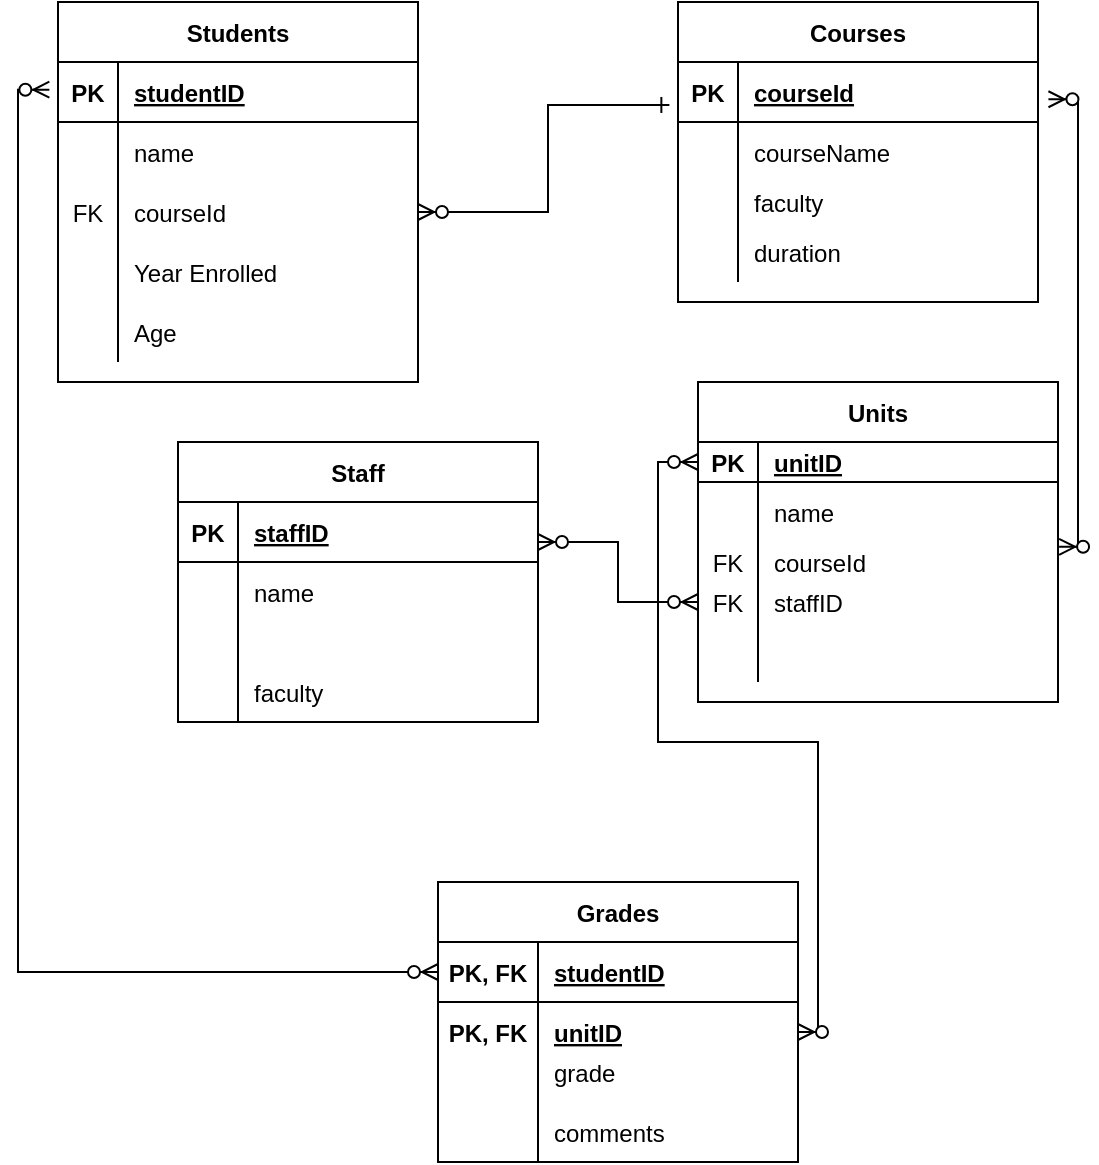 <mxfile version="18.1.3" type="github">
  <diagram id="NqWKDkfyGktA_WCRsADl" name="Page-1">
    <mxGraphModel dx="684" dy="315" grid="1" gridSize="10" guides="1" tooltips="1" connect="1" arrows="1" fold="1" page="1" pageScale="1" pageWidth="850" pageHeight="1100" math="0" shadow="0">
      <root>
        <mxCell id="0" />
        <mxCell id="1" parent="0" />
        <mxCell id="0zfc_iU159OpyE-78FJm-1" value="Students" style="shape=table;startSize=30;container=1;collapsible=1;childLayout=tableLayout;fixedRows=1;rowLines=0;fontStyle=1;align=center;resizeLast=1;" vertex="1" parent="1">
          <mxGeometry x="160" y="110" width="180" height="190" as="geometry" />
        </mxCell>
        <mxCell id="0zfc_iU159OpyE-78FJm-2" value="" style="shape=tableRow;horizontal=0;startSize=0;swimlaneHead=0;swimlaneBody=0;fillColor=none;collapsible=0;dropTarget=0;points=[[0,0.5],[1,0.5]];portConstraint=eastwest;top=0;left=0;right=0;bottom=1;" vertex="1" parent="0zfc_iU159OpyE-78FJm-1">
          <mxGeometry y="30" width="180" height="30" as="geometry" />
        </mxCell>
        <mxCell id="0zfc_iU159OpyE-78FJm-3" value="PK" style="shape=partialRectangle;connectable=0;fillColor=none;top=0;left=0;bottom=0;right=0;fontStyle=1;overflow=hidden;" vertex="1" parent="0zfc_iU159OpyE-78FJm-2">
          <mxGeometry width="30" height="30" as="geometry">
            <mxRectangle width="30" height="30" as="alternateBounds" />
          </mxGeometry>
        </mxCell>
        <mxCell id="0zfc_iU159OpyE-78FJm-4" value="studentID" style="shape=partialRectangle;connectable=0;fillColor=none;top=0;left=0;bottom=0;right=0;align=left;spacingLeft=6;fontStyle=5;overflow=hidden;" vertex="1" parent="0zfc_iU159OpyE-78FJm-2">
          <mxGeometry x="30" width="150" height="30" as="geometry">
            <mxRectangle width="150" height="30" as="alternateBounds" />
          </mxGeometry>
        </mxCell>
        <mxCell id="0zfc_iU159OpyE-78FJm-5" value="" style="shape=tableRow;horizontal=0;startSize=0;swimlaneHead=0;swimlaneBody=0;fillColor=none;collapsible=0;dropTarget=0;points=[[0,0.5],[1,0.5]];portConstraint=eastwest;top=0;left=0;right=0;bottom=0;" vertex="1" parent="0zfc_iU159OpyE-78FJm-1">
          <mxGeometry y="60" width="180" height="30" as="geometry" />
        </mxCell>
        <mxCell id="0zfc_iU159OpyE-78FJm-6" value="" style="shape=partialRectangle;connectable=0;fillColor=none;top=0;left=0;bottom=0;right=0;editable=1;overflow=hidden;" vertex="1" parent="0zfc_iU159OpyE-78FJm-5">
          <mxGeometry width="30" height="30" as="geometry">
            <mxRectangle width="30" height="30" as="alternateBounds" />
          </mxGeometry>
        </mxCell>
        <mxCell id="0zfc_iU159OpyE-78FJm-7" value="name" style="shape=partialRectangle;connectable=0;fillColor=none;top=0;left=0;bottom=0;right=0;align=left;spacingLeft=6;overflow=hidden;" vertex="1" parent="0zfc_iU159OpyE-78FJm-5">
          <mxGeometry x="30" width="150" height="30" as="geometry">
            <mxRectangle width="150" height="30" as="alternateBounds" />
          </mxGeometry>
        </mxCell>
        <mxCell id="0zfc_iU159OpyE-78FJm-8" value="" style="shape=tableRow;horizontal=0;startSize=0;swimlaneHead=0;swimlaneBody=0;fillColor=none;collapsible=0;dropTarget=0;points=[[0,0.5],[1,0.5]];portConstraint=eastwest;top=0;left=0;right=0;bottom=0;" vertex="1" parent="0zfc_iU159OpyE-78FJm-1">
          <mxGeometry y="90" width="180" height="30" as="geometry" />
        </mxCell>
        <mxCell id="0zfc_iU159OpyE-78FJm-9" value="FK" style="shape=partialRectangle;connectable=0;fillColor=none;top=0;left=0;bottom=0;right=0;editable=1;overflow=hidden;" vertex="1" parent="0zfc_iU159OpyE-78FJm-8">
          <mxGeometry width="30" height="30" as="geometry">
            <mxRectangle width="30" height="30" as="alternateBounds" />
          </mxGeometry>
        </mxCell>
        <mxCell id="0zfc_iU159OpyE-78FJm-10" value="courseId" style="shape=partialRectangle;connectable=0;fillColor=none;top=0;left=0;bottom=0;right=0;align=left;spacingLeft=6;overflow=hidden;" vertex="1" parent="0zfc_iU159OpyE-78FJm-8">
          <mxGeometry x="30" width="150" height="30" as="geometry">
            <mxRectangle width="150" height="30" as="alternateBounds" />
          </mxGeometry>
        </mxCell>
        <mxCell id="0zfc_iU159OpyE-78FJm-11" value="" style="shape=tableRow;horizontal=0;startSize=0;swimlaneHead=0;swimlaneBody=0;fillColor=none;collapsible=0;dropTarget=0;points=[[0,0.5],[1,0.5]];portConstraint=eastwest;top=0;left=0;right=0;bottom=0;" vertex="1" parent="0zfc_iU159OpyE-78FJm-1">
          <mxGeometry y="120" width="180" height="30" as="geometry" />
        </mxCell>
        <mxCell id="0zfc_iU159OpyE-78FJm-12" value="" style="shape=partialRectangle;connectable=0;fillColor=none;top=0;left=0;bottom=0;right=0;editable=1;overflow=hidden;" vertex="1" parent="0zfc_iU159OpyE-78FJm-11">
          <mxGeometry width="30" height="30" as="geometry">
            <mxRectangle width="30" height="30" as="alternateBounds" />
          </mxGeometry>
        </mxCell>
        <mxCell id="0zfc_iU159OpyE-78FJm-13" value="Year Enrolled" style="shape=partialRectangle;connectable=0;fillColor=none;top=0;left=0;bottom=0;right=0;align=left;spacingLeft=6;overflow=hidden;" vertex="1" parent="0zfc_iU159OpyE-78FJm-11">
          <mxGeometry x="30" width="150" height="30" as="geometry">
            <mxRectangle width="150" height="30" as="alternateBounds" />
          </mxGeometry>
        </mxCell>
        <mxCell id="0zfc_iU159OpyE-78FJm-27" value="" style="shape=tableRow;horizontal=0;startSize=0;swimlaneHead=0;swimlaneBody=0;fillColor=none;collapsible=0;dropTarget=0;points=[[0,0.5],[1,0.5]];portConstraint=eastwest;top=0;left=0;right=0;bottom=0;" vertex="1" parent="0zfc_iU159OpyE-78FJm-1">
          <mxGeometry y="150" width="180" height="30" as="geometry" />
        </mxCell>
        <mxCell id="0zfc_iU159OpyE-78FJm-28" value="" style="shape=partialRectangle;connectable=0;fillColor=none;top=0;left=0;bottom=0;right=0;editable=1;overflow=hidden;" vertex="1" parent="0zfc_iU159OpyE-78FJm-27">
          <mxGeometry width="30" height="30" as="geometry">
            <mxRectangle width="30" height="30" as="alternateBounds" />
          </mxGeometry>
        </mxCell>
        <mxCell id="0zfc_iU159OpyE-78FJm-29" value="Age" style="shape=partialRectangle;connectable=0;fillColor=none;top=0;left=0;bottom=0;right=0;align=left;spacingLeft=6;overflow=hidden;" vertex="1" parent="0zfc_iU159OpyE-78FJm-27">
          <mxGeometry x="30" width="150" height="30" as="geometry">
            <mxRectangle width="150" height="30" as="alternateBounds" />
          </mxGeometry>
        </mxCell>
        <mxCell id="0zfc_iU159OpyE-78FJm-14" value="Courses" style="shape=table;startSize=30;container=1;collapsible=1;childLayout=tableLayout;fixedRows=1;rowLines=0;fontStyle=1;align=center;resizeLast=1;" vertex="1" parent="1">
          <mxGeometry x="470" y="110" width="180" height="150" as="geometry" />
        </mxCell>
        <mxCell id="0zfc_iU159OpyE-78FJm-15" value="" style="shape=tableRow;horizontal=0;startSize=0;swimlaneHead=0;swimlaneBody=0;fillColor=none;collapsible=0;dropTarget=0;points=[[0,0.5],[1,0.5]];portConstraint=eastwest;top=0;left=0;right=0;bottom=1;" vertex="1" parent="0zfc_iU159OpyE-78FJm-14">
          <mxGeometry y="30" width="180" height="30" as="geometry" />
        </mxCell>
        <mxCell id="0zfc_iU159OpyE-78FJm-16" value="PK" style="shape=partialRectangle;connectable=0;fillColor=none;top=0;left=0;bottom=0;right=0;fontStyle=1;overflow=hidden;" vertex="1" parent="0zfc_iU159OpyE-78FJm-15">
          <mxGeometry width="30" height="30" as="geometry">
            <mxRectangle width="30" height="30" as="alternateBounds" />
          </mxGeometry>
        </mxCell>
        <mxCell id="0zfc_iU159OpyE-78FJm-17" value="courseId" style="shape=partialRectangle;connectable=0;fillColor=none;top=0;left=0;bottom=0;right=0;align=left;spacingLeft=6;fontStyle=5;overflow=hidden;" vertex="1" parent="0zfc_iU159OpyE-78FJm-15">
          <mxGeometry x="30" width="150" height="30" as="geometry">
            <mxRectangle width="150" height="30" as="alternateBounds" />
          </mxGeometry>
        </mxCell>
        <mxCell id="0zfc_iU159OpyE-78FJm-18" value="" style="shape=tableRow;horizontal=0;startSize=0;swimlaneHead=0;swimlaneBody=0;fillColor=none;collapsible=0;dropTarget=0;points=[[0,0.5],[1,0.5]];portConstraint=eastwest;top=0;left=0;right=0;bottom=0;" vertex="1" parent="0zfc_iU159OpyE-78FJm-14">
          <mxGeometry y="60" width="180" height="30" as="geometry" />
        </mxCell>
        <mxCell id="0zfc_iU159OpyE-78FJm-19" value="" style="shape=partialRectangle;connectable=0;fillColor=none;top=0;left=0;bottom=0;right=0;editable=1;overflow=hidden;" vertex="1" parent="0zfc_iU159OpyE-78FJm-18">
          <mxGeometry width="30" height="30" as="geometry">
            <mxRectangle width="30" height="30" as="alternateBounds" />
          </mxGeometry>
        </mxCell>
        <mxCell id="0zfc_iU159OpyE-78FJm-20" value="courseName" style="shape=partialRectangle;connectable=0;fillColor=none;top=0;left=0;bottom=0;right=0;align=left;spacingLeft=6;overflow=hidden;" vertex="1" parent="0zfc_iU159OpyE-78FJm-18">
          <mxGeometry x="30" width="150" height="30" as="geometry">
            <mxRectangle width="150" height="30" as="alternateBounds" />
          </mxGeometry>
        </mxCell>
        <mxCell id="0zfc_iU159OpyE-78FJm-21" value="" style="shape=tableRow;horizontal=0;startSize=0;swimlaneHead=0;swimlaneBody=0;fillColor=none;collapsible=0;dropTarget=0;points=[[0,0.5],[1,0.5]];portConstraint=eastwest;top=0;left=0;right=0;bottom=0;" vertex="1" parent="0zfc_iU159OpyE-78FJm-14">
          <mxGeometry y="90" width="180" height="20" as="geometry" />
        </mxCell>
        <mxCell id="0zfc_iU159OpyE-78FJm-22" value="" style="shape=partialRectangle;connectable=0;fillColor=none;top=0;left=0;bottom=0;right=0;editable=1;overflow=hidden;" vertex="1" parent="0zfc_iU159OpyE-78FJm-21">
          <mxGeometry width="30" height="20" as="geometry">
            <mxRectangle width="30" height="20" as="alternateBounds" />
          </mxGeometry>
        </mxCell>
        <mxCell id="0zfc_iU159OpyE-78FJm-23" value="faculty" style="shape=partialRectangle;connectable=0;fillColor=none;top=0;left=0;bottom=0;right=0;align=left;spacingLeft=6;overflow=hidden;" vertex="1" parent="0zfc_iU159OpyE-78FJm-21">
          <mxGeometry x="30" width="150" height="20" as="geometry">
            <mxRectangle width="150" height="20" as="alternateBounds" />
          </mxGeometry>
        </mxCell>
        <mxCell id="0zfc_iU159OpyE-78FJm-24" value="" style="shape=tableRow;horizontal=0;startSize=0;swimlaneHead=0;swimlaneBody=0;fillColor=none;collapsible=0;dropTarget=0;points=[[0,0.5],[1,0.5]];portConstraint=eastwest;top=0;left=0;right=0;bottom=0;" vertex="1" parent="0zfc_iU159OpyE-78FJm-14">
          <mxGeometry y="110" width="180" height="30" as="geometry" />
        </mxCell>
        <mxCell id="0zfc_iU159OpyE-78FJm-25" value="" style="shape=partialRectangle;connectable=0;fillColor=none;top=0;left=0;bottom=0;right=0;editable=1;overflow=hidden;" vertex="1" parent="0zfc_iU159OpyE-78FJm-24">
          <mxGeometry width="30" height="30" as="geometry">
            <mxRectangle width="30" height="30" as="alternateBounds" />
          </mxGeometry>
        </mxCell>
        <mxCell id="0zfc_iU159OpyE-78FJm-26" value="duration" style="shape=partialRectangle;connectable=0;fillColor=none;top=0;left=0;bottom=0;right=0;align=left;spacingLeft=6;overflow=hidden;" vertex="1" parent="0zfc_iU159OpyE-78FJm-24">
          <mxGeometry x="30" width="150" height="30" as="geometry">
            <mxRectangle width="150" height="30" as="alternateBounds" />
          </mxGeometry>
        </mxCell>
        <mxCell id="0zfc_iU159OpyE-78FJm-30" value="Staff" style="shape=table;startSize=30;container=1;collapsible=1;childLayout=tableLayout;fixedRows=1;rowLines=0;fontStyle=1;align=center;resizeLast=1;" vertex="1" parent="1">
          <mxGeometry x="220" y="330" width="180" height="140" as="geometry" />
        </mxCell>
        <mxCell id="0zfc_iU159OpyE-78FJm-31" value="" style="shape=tableRow;horizontal=0;startSize=0;swimlaneHead=0;swimlaneBody=0;fillColor=none;collapsible=0;dropTarget=0;points=[[0,0.5],[1,0.5]];portConstraint=eastwest;top=0;left=0;right=0;bottom=1;" vertex="1" parent="0zfc_iU159OpyE-78FJm-30">
          <mxGeometry y="30" width="180" height="30" as="geometry" />
        </mxCell>
        <mxCell id="0zfc_iU159OpyE-78FJm-32" value="PK" style="shape=partialRectangle;connectable=0;fillColor=none;top=0;left=0;bottom=0;right=0;fontStyle=1;overflow=hidden;" vertex="1" parent="0zfc_iU159OpyE-78FJm-31">
          <mxGeometry width="30" height="30" as="geometry">
            <mxRectangle width="30" height="30" as="alternateBounds" />
          </mxGeometry>
        </mxCell>
        <mxCell id="0zfc_iU159OpyE-78FJm-33" value="staffID" style="shape=partialRectangle;connectable=0;fillColor=none;top=0;left=0;bottom=0;right=0;align=left;spacingLeft=6;fontStyle=5;overflow=hidden;" vertex="1" parent="0zfc_iU159OpyE-78FJm-31">
          <mxGeometry x="30" width="150" height="30" as="geometry">
            <mxRectangle width="150" height="30" as="alternateBounds" />
          </mxGeometry>
        </mxCell>
        <mxCell id="0zfc_iU159OpyE-78FJm-34" value="" style="shape=tableRow;horizontal=0;startSize=0;swimlaneHead=0;swimlaneBody=0;fillColor=none;collapsible=0;dropTarget=0;points=[[0,0.5],[1,0.5]];portConstraint=eastwest;top=0;left=0;right=0;bottom=0;" vertex="1" parent="0zfc_iU159OpyE-78FJm-30">
          <mxGeometry y="60" width="180" height="30" as="geometry" />
        </mxCell>
        <mxCell id="0zfc_iU159OpyE-78FJm-35" value="" style="shape=partialRectangle;connectable=0;fillColor=none;top=0;left=0;bottom=0;right=0;editable=1;overflow=hidden;" vertex="1" parent="0zfc_iU159OpyE-78FJm-34">
          <mxGeometry width="30" height="30" as="geometry">
            <mxRectangle width="30" height="30" as="alternateBounds" />
          </mxGeometry>
        </mxCell>
        <mxCell id="0zfc_iU159OpyE-78FJm-36" value="name" style="shape=partialRectangle;connectable=0;fillColor=none;top=0;left=0;bottom=0;right=0;align=left;spacingLeft=6;overflow=hidden;" vertex="1" parent="0zfc_iU159OpyE-78FJm-34">
          <mxGeometry x="30" width="150" height="30" as="geometry">
            <mxRectangle width="150" height="30" as="alternateBounds" />
          </mxGeometry>
        </mxCell>
        <mxCell id="0zfc_iU159OpyE-78FJm-37" value="" style="shape=tableRow;horizontal=0;startSize=0;swimlaneHead=0;swimlaneBody=0;fillColor=none;collapsible=0;dropTarget=0;points=[[0,0.5],[1,0.5]];portConstraint=eastwest;top=0;left=0;right=0;bottom=0;" vertex="1" parent="0zfc_iU159OpyE-78FJm-30">
          <mxGeometry y="90" width="180" height="20" as="geometry" />
        </mxCell>
        <mxCell id="0zfc_iU159OpyE-78FJm-38" value="" style="shape=partialRectangle;connectable=0;fillColor=none;top=0;left=0;bottom=0;right=0;editable=1;overflow=hidden;" vertex="1" parent="0zfc_iU159OpyE-78FJm-37">
          <mxGeometry width="30" height="20" as="geometry">
            <mxRectangle width="30" height="20" as="alternateBounds" />
          </mxGeometry>
        </mxCell>
        <mxCell id="0zfc_iU159OpyE-78FJm-39" value="" style="shape=partialRectangle;connectable=0;fillColor=none;top=0;left=0;bottom=0;right=0;align=left;spacingLeft=6;overflow=hidden;" vertex="1" parent="0zfc_iU159OpyE-78FJm-37">
          <mxGeometry x="30" width="150" height="20" as="geometry">
            <mxRectangle width="150" height="20" as="alternateBounds" />
          </mxGeometry>
        </mxCell>
        <mxCell id="0zfc_iU159OpyE-78FJm-40" value="" style="shape=tableRow;horizontal=0;startSize=0;swimlaneHead=0;swimlaneBody=0;fillColor=none;collapsible=0;dropTarget=0;points=[[0,0.5],[1,0.5]];portConstraint=eastwest;top=0;left=0;right=0;bottom=0;" vertex="1" parent="0zfc_iU159OpyE-78FJm-30">
          <mxGeometry y="110" width="180" height="30" as="geometry" />
        </mxCell>
        <mxCell id="0zfc_iU159OpyE-78FJm-41" value="" style="shape=partialRectangle;connectable=0;fillColor=none;top=0;left=0;bottom=0;right=0;editable=1;overflow=hidden;" vertex="1" parent="0zfc_iU159OpyE-78FJm-40">
          <mxGeometry width="30" height="30" as="geometry">
            <mxRectangle width="30" height="30" as="alternateBounds" />
          </mxGeometry>
        </mxCell>
        <mxCell id="0zfc_iU159OpyE-78FJm-42" value="faculty" style="shape=partialRectangle;connectable=0;fillColor=none;top=0;left=0;bottom=0;right=0;align=left;spacingLeft=6;overflow=hidden;" vertex="1" parent="0zfc_iU159OpyE-78FJm-40">
          <mxGeometry x="30" width="150" height="30" as="geometry">
            <mxRectangle width="150" height="30" as="alternateBounds" />
          </mxGeometry>
        </mxCell>
        <mxCell id="0zfc_iU159OpyE-78FJm-43" value="Units" style="shape=table;startSize=30;container=1;collapsible=1;childLayout=tableLayout;fixedRows=1;rowLines=0;fontStyle=1;align=center;resizeLast=1;" vertex="1" parent="1">
          <mxGeometry x="480" y="300" width="180" height="160" as="geometry" />
        </mxCell>
        <mxCell id="0zfc_iU159OpyE-78FJm-44" value="" style="shape=tableRow;horizontal=0;startSize=0;swimlaneHead=0;swimlaneBody=0;fillColor=none;collapsible=0;dropTarget=0;points=[[0,0.5],[1,0.5]];portConstraint=eastwest;top=0;left=0;right=0;bottom=1;" vertex="1" parent="0zfc_iU159OpyE-78FJm-43">
          <mxGeometry y="30" width="180" height="20" as="geometry" />
        </mxCell>
        <mxCell id="0zfc_iU159OpyE-78FJm-45" value="PK" style="shape=partialRectangle;connectable=0;fillColor=none;top=0;left=0;bottom=0;right=0;fontStyle=1;overflow=hidden;" vertex="1" parent="0zfc_iU159OpyE-78FJm-44">
          <mxGeometry width="30" height="20" as="geometry">
            <mxRectangle width="30" height="20" as="alternateBounds" />
          </mxGeometry>
        </mxCell>
        <mxCell id="0zfc_iU159OpyE-78FJm-46" value="unitID" style="shape=partialRectangle;connectable=0;fillColor=none;top=0;left=0;bottom=0;right=0;align=left;spacingLeft=6;fontStyle=5;overflow=hidden;" vertex="1" parent="0zfc_iU159OpyE-78FJm-44">
          <mxGeometry x="30" width="150" height="20" as="geometry">
            <mxRectangle width="150" height="20" as="alternateBounds" />
          </mxGeometry>
        </mxCell>
        <mxCell id="0zfc_iU159OpyE-78FJm-47" value="" style="shape=tableRow;horizontal=0;startSize=0;swimlaneHead=0;swimlaneBody=0;fillColor=none;collapsible=0;dropTarget=0;points=[[0,0.5],[1,0.5]];portConstraint=eastwest;top=0;left=0;right=0;bottom=0;" vertex="1" parent="0zfc_iU159OpyE-78FJm-43">
          <mxGeometry y="50" width="180" height="30" as="geometry" />
        </mxCell>
        <mxCell id="0zfc_iU159OpyE-78FJm-48" value="" style="shape=partialRectangle;connectable=0;fillColor=none;top=0;left=0;bottom=0;right=0;editable=1;overflow=hidden;" vertex="1" parent="0zfc_iU159OpyE-78FJm-47">
          <mxGeometry width="30" height="30" as="geometry">
            <mxRectangle width="30" height="30" as="alternateBounds" />
          </mxGeometry>
        </mxCell>
        <mxCell id="0zfc_iU159OpyE-78FJm-49" value="name" style="shape=partialRectangle;connectable=0;fillColor=none;top=0;left=0;bottom=0;right=0;align=left;spacingLeft=6;overflow=hidden;" vertex="1" parent="0zfc_iU159OpyE-78FJm-47">
          <mxGeometry x="30" width="150" height="30" as="geometry">
            <mxRectangle width="150" height="30" as="alternateBounds" />
          </mxGeometry>
        </mxCell>
        <mxCell id="0zfc_iU159OpyE-78FJm-50" value="" style="shape=tableRow;horizontal=0;startSize=0;swimlaneHead=0;swimlaneBody=0;fillColor=none;collapsible=0;dropTarget=0;points=[[0,0.5],[1,0.5]];portConstraint=eastwest;top=0;left=0;right=0;bottom=0;" vertex="1" parent="0zfc_iU159OpyE-78FJm-43">
          <mxGeometry y="80" width="180" height="20" as="geometry" />
        </mxCell>
        <mxCell id="0zfc_iU159OpyE-78FJm-51" value="FK" style="shape=partialRectangle;connectable=0;fillColor=none;top=0;left=0;bottom=0;right=0;editable=1;overflow=hidden;" vertex="1" parent="0zfc_iU159OpyE-78FJm-50">
          <mxGeometry width="30" height="20" as="geometry">
            <mxRectangle width="30" height="20" as="alternateBounds" />
          </mxGeometry>
        </mxCell>
        <mxCell id="0zfc_iU159OpyE-78FJm-52" value="courseId" style="shape=partialRectangle;connectable=0;fillColor=none;top=0;left=0;bottom=0;right=0;align=left;spacingLeft=6;overflow=hidden;" vertex="1" parent="0zfc_iU159OpyE-78FJm-50">
          <mxGeometry x="30" width="150" height="20" as="geometry">
            <mxRectangle width="150" height="20" as="alternateBounds" />
          </mxGeometry>
        </mxCell>
        <mxCell id="0zfc_iU159OpyE-78FJm-57" value="" style="shape=tableRow;horizontal=0;startSize=0;swimlaneHead=0;swimlaneBody=0;fillColor=none;collapsible=0;dropTarget=0;points=[[0,0.5],[1,0.5]];portConstraint=eastwest;top=0;left=0;right=0;bottom=0;" vertex="1" parent="0zfc_iU159OpyE-78FJm-43">
          <mxGeometry y="100" width="180" height="20" as="geometry" />
        </mxCell>
        <mxCell id="0zfc_iU159OpyE-78FJm-58" value="FK" style="shape=partialRectangle;connectable=0;fillColor=none;top=0;left=0;bottom=0;right=0;editable=1;overflow=hidden;" vertex="1" parent="0zfc_iU159OpyE-78FJm-57">
          <mxGeometry width="30" height="20" as="geometry">
            <mxRectangle width="30" height="20" as="alternateBounds" />
          </mxGeometry>
        </mxCell>
        <mxCell id="0zfc_iU159OpyE-78FJm-59" value="staffID" style="shape=partialRectangle;connectable=0;fillColor=none;top=0;left=0;bottom=0;right=0;align=left;spacingLeft=6;overflow=hidden;" vertex="1" parent="0zfc_iU159OpyE-78FJm-57">
          <mxGeometry x="30" width="150" height="20" as="geometry">
            <mxRectangle width="150" height="20" as="alternateBounds" />
          </mxGeometry>
        </mxCell>
        <mxCell id="0zfc_iU159OpyE-78FJm-53" value="" style="shape=tableRow;horizontal=0;startSize=0;swimlaneHead=0;swimlaneBody=0;fillColor=none;collapsible=0;dropTarget=0;points=[[0,0.5],[1,0.5]];portConstraint=eastwest;top=0;left=0;right=0;bottom=0;" vertex="1" parent="0zfc_iU159OpyE-78FJm-43">
          <mxGeometry y="120" width="180" height="30" as="geometry" />
        </mxCell>
        <mxCell id="0zfc_iU159OpyE-78FJm-54" value="" style="shape=partialRectangle;connectable=0;fillColor=none;top=0;left=0;bottom=0;right=0;editable=1;overflow=hidden;" vertex="1" parent="0zfc_iU159OpyE-78FJm-53">
          <mxGeometry width="30" height="30" as="geometry">
            <mxRectangle width="30" height="30" as="alternateBounds" />
          </mxGeometry>
        </mxCell>
        <mxCell id="0zfc_iU159OpyE-78FJm-55" value="" style="shape=partialRectangle;connectable=0;fillColor=none;top=0;left=0;bottom=0;right=0;align=left;spacingLeft=6;overflow=hidden;" vertex="1" parent="0zfc_iU159OpyE-78FJm-53">
          <mxGeometry x="30" width="150" height="30" as="geometry">
            <mxRectangle width="150" height="30" as="alternateBounds" />
          </mxGeometry>
        </mxCell>
        <mxCell id="0zfc_iU159OpyE-78FJm-60" value="Grades" style="shape=table;startSize=30;container=1;collapsible=1;childLayout=tableLayout;fixedRows=1;rowLines=0;fontStyle=1;align=center;resizeLast=1;" vertex="1" parent="1">
          <mxGeometry x="350" y="550" width="180" height="140" as="geometry" />
        </mxCell>
        <mxCell id="0zfc_iU159OpyE-78FJm-61" value="" style="shape=tableRow;horizontal=0;startSize=0;swimlaneHead=0;swimlaneBody=0;fillColor=none;collapsible=0;dropTarget=0;points=[[0,0.5],[1,0.5]];portConstraint=eastwest;top=0;left=0;right=0;bottom=1;" vertex="1" parent="0zfc_iU159OpyE-78FJm-60">
          <mxGeometry y="30" width="180" height="30" as="geometry" />
        </mxCell>
        <mxCell id="0zfc_iU159OpyE-78FJm-62" value="PK, FK" style="shape=partialRectangle;connectable=0;fillColor=none;top=0;left=0;bottom=0;right=0;fontStyle=1;overflow=hidden;" vertex="1" parent="0zfc_iU159OpyE-78FJm-61">
          <mxGeometry width="50" height="30" as="geometry">
            <mxRectangle width="50" height="30" as="alternateBounds" />
          </mxGeometry>
        </mxCell>
        <mxCell id="0zfc_iU159OpyE-78FJm-63" value="studentID" style="shape=partialRectangle;connectable=0;fillColor=none;top=0;left=0;bottom=0;right=0;align=left;spacingLeft=6;fontStyle=5;overflow=hidden;" vertex="1" parent="0zfc_iU159OpyE-78FJm-61">
          <mxGeometry x="50" width="130" height="30" as="geometry">
            <mxRectangle width="130" height="30" as="alternateBounds" />
          </mxGeometry>
        </mxCell>
        <mxCell id="0zfc_iU159OpyE-78FJm-64" value="" style="shape=tableRow;horizontal=0;startSize=0;swimlaneHead=0;swimlaneBody=0;fillColor=none;collapsible=0;dropTarget=0;points=[[0,0.5],[1,0.5]];portConstraint=eastwest;top=0;left=0;right=0;bottom=0;fontStyle=1" vertex="1" parent="0zfc_iU159OpyE-78FJm-60">
          <mxGeometry y="60" width="180" height="30" as="geometry" />
        </mxCell>
        <mxCell id="0zfc_iU159OpyE-78FJm-65" value="PK, FK" style="shape=partialRectangle;connectable=0;fillColor=none;top=0;left=0;bottom=0;right=0;editable=1;overflow=hidden;fontStyle=1" vertex="1" parent="0zfc_iU159OpyE-78FJm-64">
          <mxGeometry width="50" height="30" as="geometry">
            <mxRectangle width="50" height="30" as="alternateBounds" />
          </mxGeometry>
        </mxCell>
        <mxCell id="0zfc_iU159OpyE-78FJm-66" value="unitID" style="shape=partialRectangle;connectable=0;fillColor=none;top=0;left=0;bottom=0;right=0;align=left;spacingLeft=6;overflow=hidden;fontStyle=5" vertex="1" parent="0zfc_iU159OpyE-78FJm-64">
          <mxGeometry x="50" width="130" height="30" as="geometry">
            <mxRectangle width="130" height="30" as="alternateBounds" />
          </mxGeometry>
        </mxCell>
        <mxCell id="0zfc_iU159OpyE-78FJm-67" value="" style="shape=tableRow;horizontal=0;startSize=0;swimlaneHead=0;swimlaneBody=0;fillColor=none;collapsible=0;dropTarget=0;points=[[0,0.5],[1,0.5]];portConstraint=eastwest;top=0;left=0;right=0;bottom=0;" vertex="1" parent="0zfc_iU159OpyE-78FJm-60">
          <mxGeometry y="90" width="180" height="20" as="geometry" />
        </mxCell>
        <mxCell id="0zfc_iU159OpyE-78FJm-68" value="" style="shape=partialRectangle;connectable=0;fillColor=none;top=0;left=0;bottom=0;right=0;editable=1;overflow=hidden;" vertex="1" parent="0zfc_iU159OpyE-78FJm-67">
          <mxGeometry width="50" height="20" as="geometry">
            <mxRectangle width="50" height="20" as="alternateBounds" />
          </mxGeometry>
        </mxCell>
        <mxCell id="0zfc_iU159OpyE-78FJm-69" value="" style="shape=partialRectangle;connectable=0;fillColor=none;top=0;left=0;bottom=0;right=0;align=left;spacingLeft=6;overflow=hidden;" vertex="1" parent="0zfc_iU159OpyE-78FJm-67">
          <mxGeometry x="50" width="130" height="20" as="geometry">
            <mxRectangle width="130" height="20" as="alternateBounds" />
          </mxGeometry>
        </mxCell>
        <mxCell id="0zfc_iU159OpyE-78FJm-70" value="" style="shape=tableRow;horizontal=0;startSize=0;swimlaneHead=0;swimlaneBody=0;fillColor=none;collapsible=0;dropTarget=0;points=[[0,0.5],[1,0.5]];portConstraint=eastwest;top=0;left=0;right=0;bottom=0;" vertex="1" parent="0zfc_iU159OpyE-78FJm-60">
          <mxGeometry y="110" width="180" height="30" as="geometry" />
        </mxCell>
        <mxCell id="0zfc_iU159OpyE-78FJm-71" value="" style="shape=partialRectangle;connectable=0;fillColor=none;top=0;left=0;bottom=0;right=0;editable=1;overflow=hidden;" vertex="1" parent="0zfc_iU159OpyE-78FJm-70">
          <mxGeometry width="50" height="30" as="geometry">
            <mxRectangle width="50" height="30" as="alternateBounds" />
          </mxGeometry>
        </mxCell>
        <mxCell id="0zfc_iU159OpyE-78FJm-72" value="comments" style="shape=partialRectangle;connectable=0;fillColor=none;top=0;left=0;bottom=0;right=0;align=left;spacingLeft=6;overflow=hidden;" vertex="1" parent="0zfc_iU159OpyE-78FJm-70">
          <mxGeometry x="50" width="130" height="30" as="geometry">
            <mxRectangle width="130" height="30" as="alternateBounds" />
          </mxGeometry>
        </mxCell>
        <mxCell id="0zfc_iU159OpyE-78FJm-79" value="grade" style="shape=partialRectangle;connectable=0;fillColor=none;top=0;left=0;bottom=0;right=0;align=left;spacingLeft=6;overflow=hidden;" vertex="1" parent="1">
          <mxGeometry x="400" y="630" width="130" height="30" as="geometry">
            <mxRectangle width="130" height="30" as="alternateBounds" />
          </mxGeometry>
        </mxCell>
        <mxCell id="0zfc_iU159OpyE-78FJm-83" value="" style="edgeStyle=orthogonalEdgeStyle;fontSize=12;html=1;endArrow=ERzeroToMany;endFill=1;startArrow=ERzeroToMany;rounded=0;entryX=1.003;entryY=0.121;entryDx=0;entryDy=0;exitX=1.029;exitY=0.621;exitDx=0;exitDy=0;exitPerimeter=0;entryPerimeter=0;" edge="1" parent="1" source="0zfc_iU159OpyE-78FJm-15" target="0zfc_iU159OpyE-78FJm-50">
          <mxGeometry width="100" height="100" relative="1" as="geometry">
            <mxPoint x="330" y="390" as="sourcePoint" />
            <mxPoint x="430" y="290" as="targetPoint" />
            <Array as="points">
              <mxPoint x="670" y="159" />
              <mxPoint x="670" y="382" />
            </Array>
          </mxGeometry>
        </mxCell>
        <mxCell id="0zfc_iU159OpyE-78FJm-84" value="" style="edgeStyle=orthogonalEdgeStyle;fontSize=12;html=1;endArrow=ERzeroToMany;endFill=1;startArrow=ERzeroToMany;rounded=0;entryX=0;entryY=0.5;entryDx=0;entryDy=0;" edge="1" parent="1" target="0zfc_iU159OpyE-78FJm-57">
          <mxGeometry width="100" height="100" relative="1" as="geometry">
            <mxPoint x="400" y="380" as="sourcePoint" />
            <mxPoint x="460" y="270" as="targetPoint" />
            <Array as="points">
              <mxPoint x="440" y="380" />
              <mxPoint x="440" y="410" />
            </Array>
          </mxGeometry>
        </mxCell>
        <mxCell id="0zfc_iU159OpyE-78FJm-85" value="" style="edgeStyle=orthogonalEdgeStyle;fontSize=12;html=1;endArrow=ERzeroToMany;endFill=1;startArrow=ERzeroToMany;rounded=0;entryX=0;entryY=0.5;entryDx=0;entryDy=0;exitX=1;exitY=0.5;exitDx=0;exitDy=0;" edge="1" parent="1" source="0zfc_iU159OpyE-78FJm-64" target="0zfc_iU159OpyE-78FJm-44">
          <mxGeometry width="100" height="100" relative="1" as="geometry">
            <mxPoint x="360" y="550" as="sourcePoint" />
            <mxPoint x="460" y="450" as="targetPoint" />
            <Array as="points">
              <mxPoint x="540" y="625" />
              <mxPoint x="540" y="480" />
              <mxPoint x="460" y="480" />
              <mxPoint x="460" y="340" />
            </Array>
          </mxGeometry>
        </mxCell>
        <mxCell id="0zfc_iU159OpyE-78FJm-86" value="" style="edgeStyle=orthogonalEdgeStyle;fontSize=12;html=1;endArrow=ERzeroToMany;endFill=1;startArrow=ERzeroToMany;rounded=0;entryX=-0.024;entryY=0.462;entryDx=0;entryDy=0;entryPerimeter=0;exitX=0;exitY=0.5;exitDx=0;exitDy=0;" edge="1" parent="1" source="0zfc_iU159OpyE-78FJm-61" target="0zfc_iU159OpyE-78FJm-2">
          <mxGeometry width="100" height="100" relative="1" as="geometry">
            <mxPoint x="340" y="600" as="sourcePoint" />
            <mxPoint x="200" y="420" as="targetPoint" />
            <Array as="points">
              <mxPoint x="140" y="595" />
              <mxPoint x="140" y="154" />
            </Array>
          </mxGeometry>
        </mxCell>
        <mxCell id="0zfc_iU159OpyE-78FJm-82" value="" style="edgeStyle=orthogonalEdgeStyle;fontSize=12;html=1;endArrow=ERzeroToMany;endFill=1;startArrow=ERone;rounded=0;startFill=0;exitX=-0.024;exitY=0.716;exitDx=0;exitDy=0;exitPerimeter=0;" edge="1" parent="1" source="0zfc_iU159OpyE-78FJm-15" target="0zfc_iU159OpyE-78FJm-8">
          <mxGeometry width="100" height="100" relative="1" as="geometry">
            <mxPoint x="390" y="220" as="sourcePoint" />
            <mxPoint x="290" y="320" as="targetPoint" />
          </mxGeometry>
        </mxCell>
      </root>
    </mxGraphModel>
  </diagram>
</mxfile>

